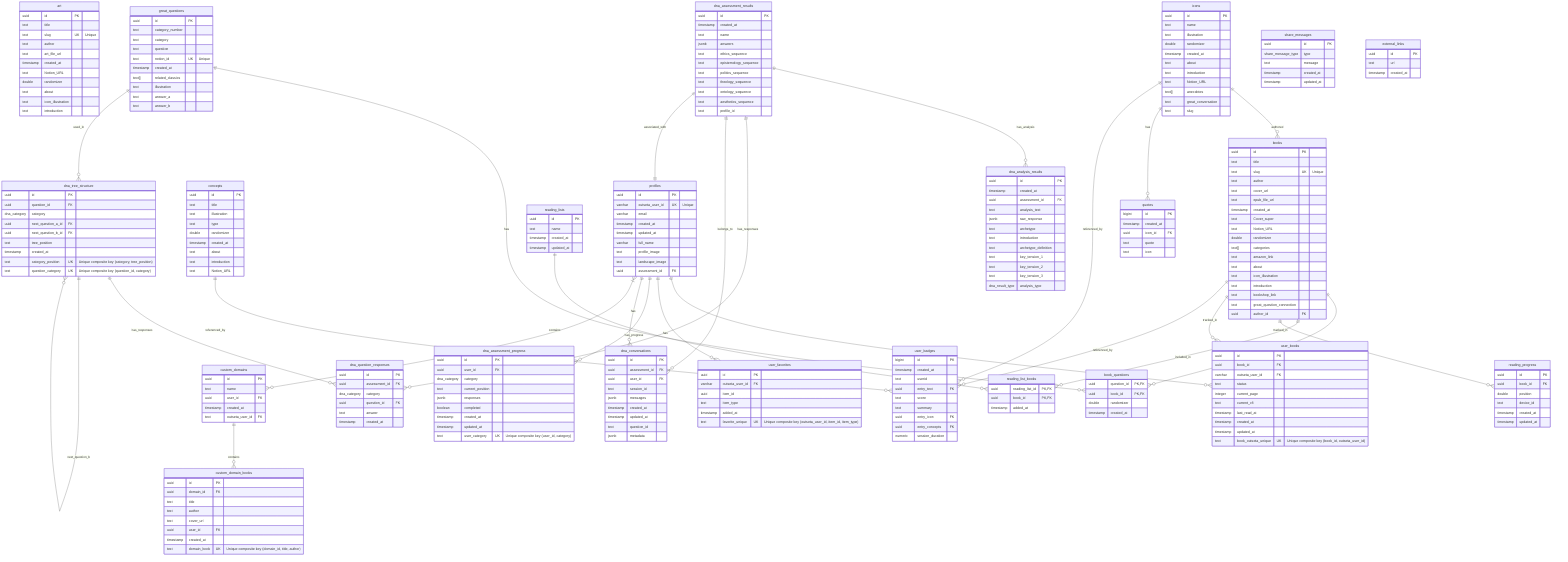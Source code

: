 erDiagram
    books {
        uuid id PK
        text title
        text slug UK "Unique"
        text author
        text cover_url
        text epub_file_url
        timestamp created_at
        text Cover_super
        text Notion_URL
        double randomizer
        text[] categories
        text amazon_link
        text about
        text icon_illustration
        text introduction
        text bookshop_link
        text great_question_connection
        uuid author_id FK
    }
    
    art {
        uuid id PK
        text title
        text slug UK "Unique"
        text author
        text art_file_url
        timestamp created_at
        text Notion_URL
        double randomizer
        text about
        text icon_illustration
        text introduction
    }
    
    icons {
        uuid id PK
        text name
        text illustration
        double randomizer
        timestamp created_at
        text about
        text introduction
        text Notion_URL
        text[] anecdotes
        text great_conversation
        text slug
    }
    
    concepts {
        uuid id PK
        text title
        text illustration
        text type
        double randomizer
        timestamp created_at
        text about
        text introduction
        text Notion_URL
    }
    
    great_questions {
        uuid id PK
        text category_number
        text category
        text question
        text notion_id UK "Unique"
        timestamp created_at
        text[] related_classics
        text illustration
        text answer_a
        text answer_b
    }
    
    book_questions {
        uuid question_id PK,FK
        uuid book_id PK,FK
        double randomizer
        timestamp created_at
    }
    
    profiles {
        uuid id PK
        varchar outseta_user_id UK "Unique"
        varchar email
        timestamp created_at
        timestamp updated_at
        varchar full_name
        text profile_image
        text landscape_image
        uuid assessment_id FK
    }
    
    user_books {
        uuid id PK
        uuid book_id FK
        varchar outseta_user_id FK
        text status
        integer current_page
        text current_cfi
        timestamp last_read_at
        timestamp created_at
        timestamp updated_at
        text book_outseta_unique UK "Unique composite key (book_id, outseta_user_id)"
    }
    
    user_favorites {
        uuid id PK
        varchar outseta_user_id FK
        uuid item_id
        text item_type
        timestamp added_at
        text favorite_unique UK "Unique composite key (outseta_user_id, item_id, item_type)"
    }
    
    reading_lists {
        uuid id PK
        text name
        timestamp created_at
        timestamp updated_at
    }
    
    reading_list_books {
        uuid reading_list_id PK,FK
        uuid book_id PK,FK
        timestamp added_at
    }
    
    reading_progress {
        uuid id PK
        uuid book_id FK
        double position
        text device_id
        timestamp created_at
        timestamp updated_at
    }
    
    dna_assessment_results {
        uuid id PK
        timestamp created_at
        text name
        jsonb answers
        text ethics_sequence
        text epistemology_sequence
        text politics_sequence
        text theology_sequence
        text ontology_sequence
        text aesthetics_sequence
        text profile_id
    }
    
    dna_analysis_results {
        uuid id PK
        timestamp created_at
        uuid assessment_id FK
        text analysis_text
        jsonb raw_response
        text archetype
        text introduction
        text archetype_definition
        text key_tension_1
        text key_tension_2
        text key_tension_3
        dna_result_type analysis_type
    }
    
    dna_tree_structure {
        uuid id PK
        uuid question_id FK
        dna_category category
        uuid next_question_a_id FK
        uuid next_question_b_id FK
        text tree_position
        timestamp created_at
        text category_position UK "Unique composite key (category, tree_position)"
        text question_category UK "Unique composite key (question_id, category)"
    }
    
    dna_question_responses {
        uuid id PK
        uuid assessment_id FK
        dna_category category
        uuid question_id FK
        text answer
        timestamp created_at
    }
    
    dna_assessment_progress {
        uuid id PK
        uuid user_id FK
        dna_category category
        text current_position
        jsonb responses
        boolean completed
        timestamp created_at
        timestamp updated_at
        text user_category UK "Unique composite key (user_id, category)"
    }
    
    custom_domain_books {
        uuid id PK
        uuid domain_id FK
        text title
        text author
        text cover_url
        uuid user_id FK
        timestamp created_at
        text domain_book UK "Unique composite key (domain_id, title, author)"
    }
    
    custom_domains {
        uuid id PK
        text name
        uuid user_id FK
        timestamp created_at
        text outseta_user_id FK
    }
    
    share_messages {
        uuid id PK
        share_message_type type
        text message
        timestamp created_at
        timestamp updated_at
    }
    
    quotes {
        bigint id PK
        timestamp created_at
        uuid icon_id FK
        text quote
        text icon
    }
    
    user_badges {
        bigint id PK
        timestamp created_at
        text userid
        uuid entry_text FK
        text score
        text summary
        uuid entry_icon FK
        uuid entry_concepts FK
        numeric session_duration
    }
    
    external_links {
        uuid id PK
        text url
        timestamp created_at
    }
    
    dna_conversations {
        uuid id PK
        uuid assessment_id FK
        uuid user_id FK
        text session_id
        jsonb messages
        timestamp created_at
        timestamp updated_at
        text question_id
        jsonb metadata
    }
    
    books ||--o{ book_questions : "has"
    great_questions ||--o{ book_questions : "has"
    books ||--o{ reading_list_books : "included_in"
    reading_lists ||--o{ reading_list_books : "contains"
    books ||--o{ reading_progress : "tracked_in"
    books ||--o{ user_books : "tracked_in"
    profiles ||--o{ user_books : "owns"
    profiles ||--o{ user_favorites : "has"
    great_questions ||--o{ dna_tree_structure : "used_in"
    dna_tree_structure ||--o{ dna_question_responses : "has_responses"
    dna_assessment_results ||--o{ dna_analysis_results : "has_analysis"
    dna_assessment_results ||--o{ dna_question_responses : "has_responses"
    profiles ||--o{ dna_assessment_progress : "has_progress"
    icons ||--o{ books : "authored"
    custom_domains ||--o{ custom_domain_books : "contains"
    icons ||--o{ quotes : "has"
    books ||--o{ user_badges : "referenced_by"
    icons ||--o{ user_badges : "referenced_by"
    concepts ||--o{ user_badges : "referenced_by"
    dna_tree_structure ||--o{ dna_tree_structure : "next_question_a"
    dna_tree_structure ||--o{ dna_tree_structure : "next_question_b"
    profiles ||--o{ dna_conversations : "has"
    dna_assessment_results ||--o{ dna_conversations : "belongs_to"
    profiles }|--o{ custom_domains : "owns"
    dna_assessment_results ||--|| profiles : "associated_with"